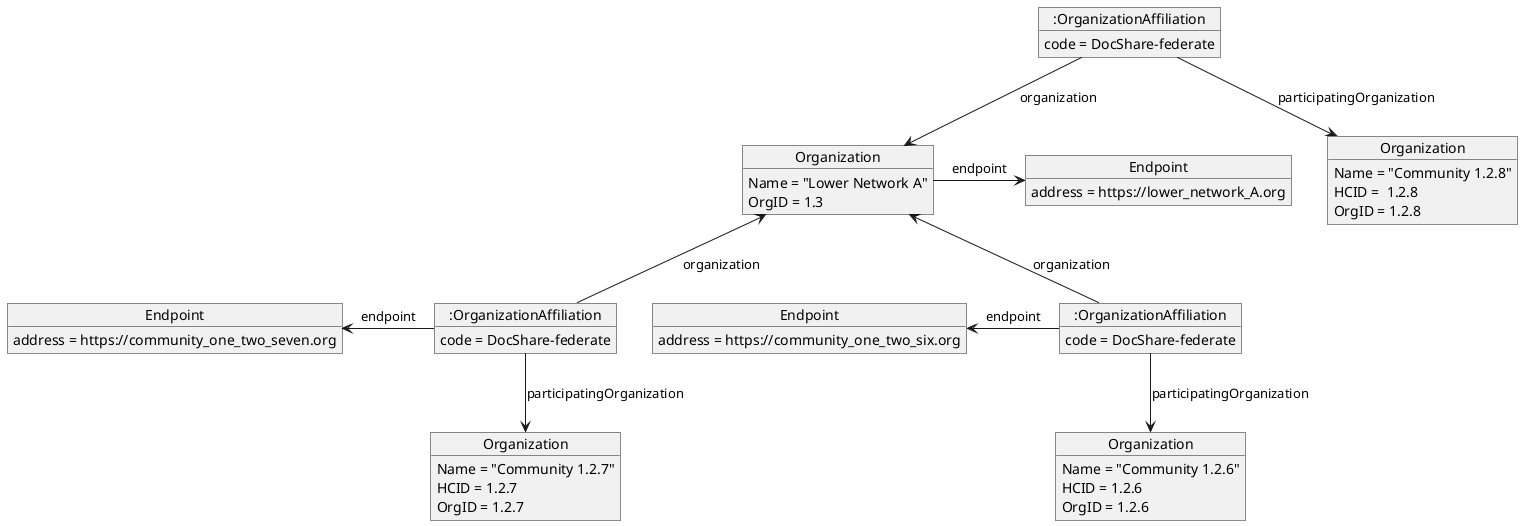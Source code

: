 @startuml mln-level-a-directory
hide footbox

object "Organization" as LNA
LNA : Name = "Lower Network A"
LNA : OrgID = 1.3
object "Endpoint" as EndpointA
EndpointA : address = https://lower_network_A.org
EndpointA <- LNA : endpoint
object "Organization" as HC7
HC7 : Name = "Community 1.2.7"
HC7 : HCID = 1.2.7
HC7 : OrgID = 1.2.7
object "Organization" as HC6
HC6 : Name = "Community 1.2.6"
HC6 : HCID = 1.2.6
HC6 : OrgID = 1.2.6

object ":OrganizationAffiliation" as OrgAff7
OrgAff7 : code = DocShare-federate
OrgAff7 -d-> HC7 : participatingOrganization
LNA <-- OrgAff7 : organization
object ":OrganizationAffiliation" as OrgAff6
OrgAff6 : code = DocShare-federate
OrgAff6 -d-> HC6 : participatingOrganization
LNA <-- OrgAff6 : organization

object "Endpoint" as Endpoint7
Endpoint7 : address = https://community_one_two_seven.org
Endpoint7 <- OrgAff7 : endpoint

object "Endpoint" as Endpoint6
Endpoint6 : address = https://community_one_two_six.org
Endpoint6 <- OrgAff6 : endpoint

object "Organization" as HC8
HC8 : Name = "Community 1.2.8"
HC8 : HCID =  1.2.8
HC8 : OrgID = 1.2.8

object ":OrganizationAffiliation" as OrgAff8
OrgAff8 : code = DocShare-federate
OrgAff8 -d-> HC8 : participatingOrganization
LNA <-u- OrgAff8 : organization

@enduml
